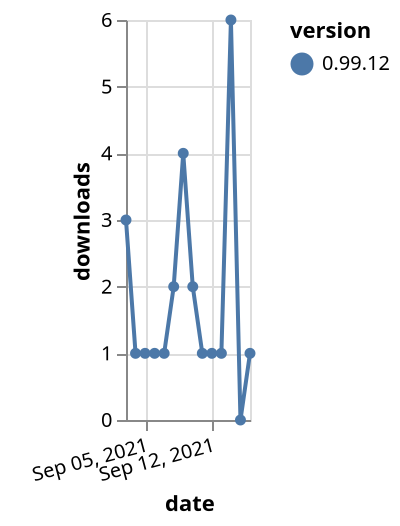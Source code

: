 {"$schema": "https://vega.github.io/schema/vega-lite/v5.json", "description": "A simple bar chart with embedded data.", "data": {"values": [{"date": "2021-09-03", "total": 641, "delta": 3, "version": "0.99.12"}, {"date": "2021-09-04", "total": 642, "delta": 1, "version": "0.99.12"}, {"date": "2021-09-05", "total": 643, "delta": 1, "version": "0.99.12"}, {"date": "2021-09-06", "total": 644, "delta": 1, "version": "0.99.12"}, {"date": "2021-09-07", "total": 645, "delta": 1, "version": "0.99.12"}, {"date": "2021-09-08", "total": 647, "delta": 2, "version": "0.99.12"}, {"date": "2021-09-09", "total": 651, "delta": 4, "version": "0.99.12"}, {"date": "2021-09-10", "total": 653, "delta": 2, "version": "0.99.12"}, {"date": "2021-09-11", "total": 654, "delta": 1, "version": "0.99.12"}, {"date": "2021-09-12", "total": 655, "delta": 1, "version": "0.99.12"}, {"date": "2021-09-13", "total": 656, "delta": 1, "version": "0.99.12"}, {"date": "2021-09-14", "total": 662, "delta": 6, "version": "0.99.12"}, {"date": "2021-09-15", "total": 662, "delta": 0, "version": "0.99.12"}, {"date": "2021-09-16", "total": 663, "delta": 1, "version": "0.99.12"}]}, "width": "container", "mark": {"type": "line", "point": {"filled": true}}, "encoding": {"x": {"field": "date", "type": "temporal", "timeUnit": "yearmonthdate", "title": "date", "axis": {"labelAngle": -15}}, "y": {"field": "delta", "type": "quantitative", "title": "downloads"}, "color": {"field": "version", "type": "nominal"}, "tooltip": {"field": "delta"}}}